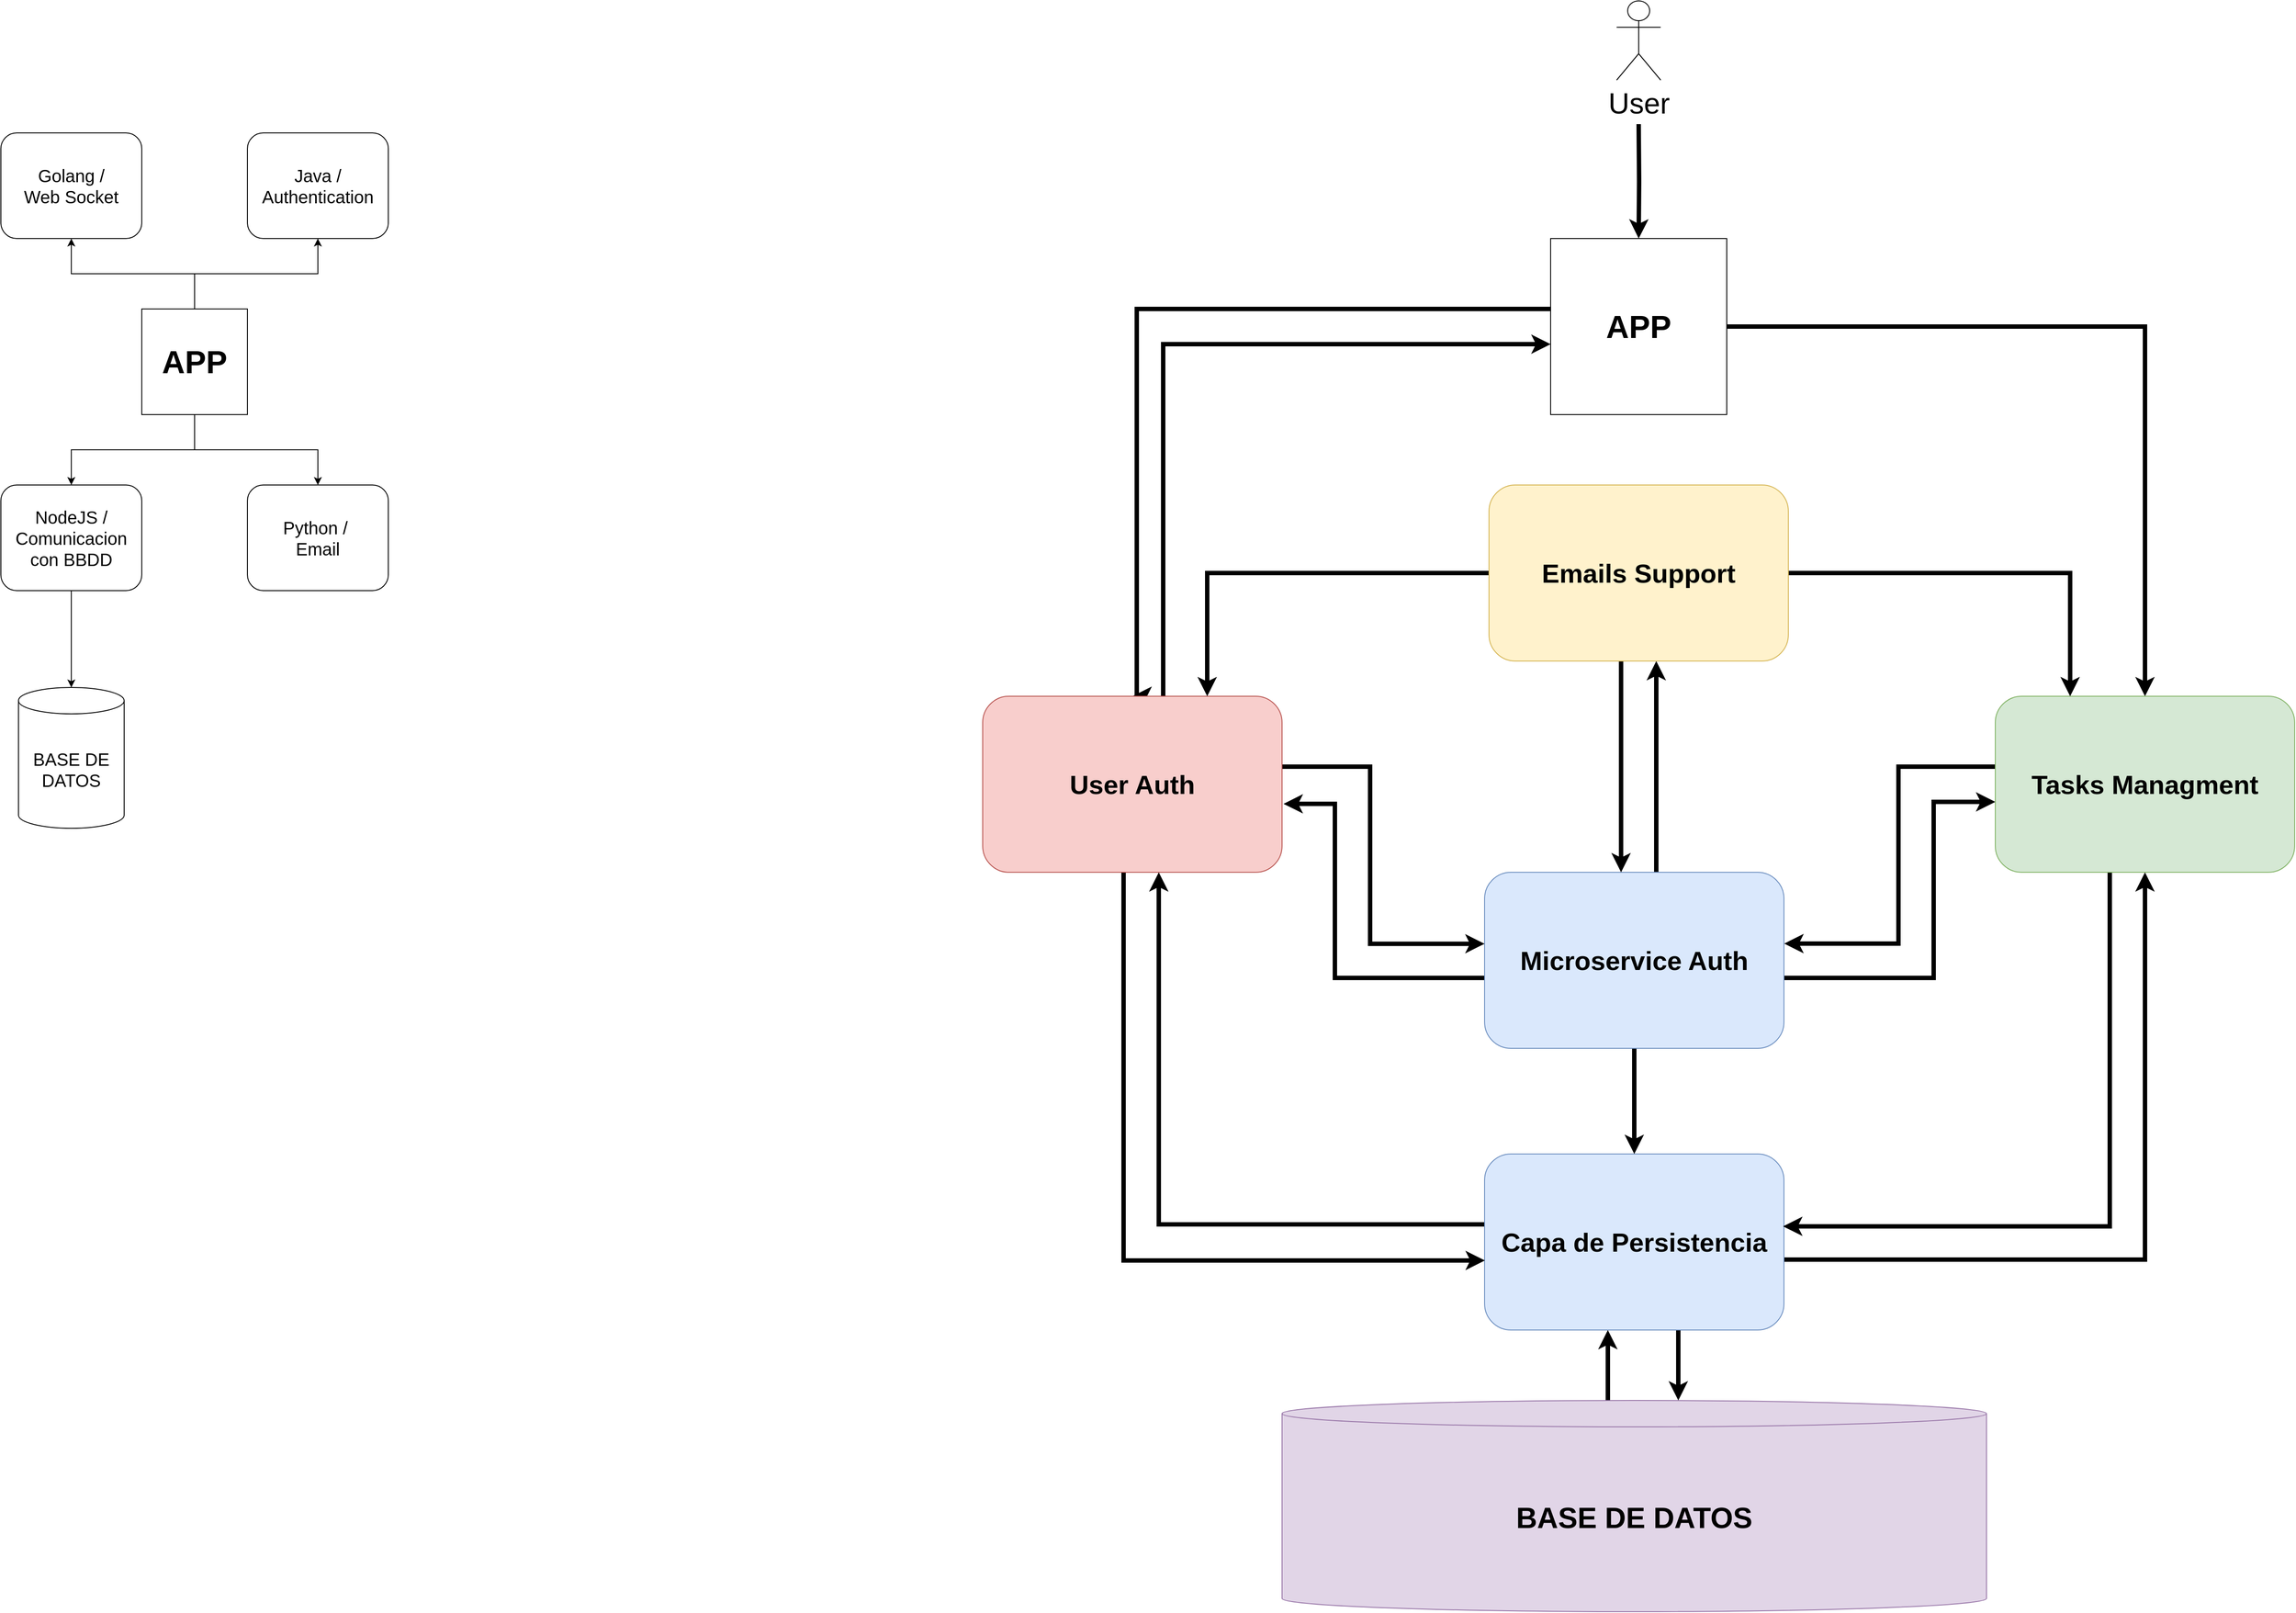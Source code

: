 <mxfile version="20.7.4" type="device"><diagram id="yOAmSACb7KyaXWgW7YCT" name="Page-1"><mxGraphModel dx="3151" dy="1822" grid="1" gridSize="10" guides="1" tooltips="1" connect="1" arrows="1" fold="1" page="1" pageScale="1" pageWidth="4681" pageHeight="3300" math="0" shadow="0"><root><mxCell id="0"/><mxCell id="1" parent="0"/><mxCell id="VXRPiNmaNB88ghL95mTD-3" style="edgeStyle=orthogonalEdgeStyle;rounded=0;orthogonalLoop=1;jettySize=auto;html=1;entryX=0.5;entryY=1;entryDx=0;entryDy=0;fontSize=20;" parent="1" source="VXRPiNmaNB88ghL95mTD-1" target="VXRPiNmaNB88ghL95mTD-2" edge="1"><mxGeometry relative="1" as="geometry"><Array as="points"><mxPoint x="740" y="320"/><mxPoint x="600" y="320"/></Array></mxGeometry></mxCell><mxCell id="VXRPiNmaNB88ghL95mTD-5" style="edgeStyle=orthogonalEdgeStyle;rounded=0;orthogonalLoop=1;jettySize=auto;html=1;fontSize=20;" parent="1" source="VXRPiNmaNB88ghL95mTD-1" target="VXRPiNmaNB88ghL95mTD-4" edge="1"><mxGeometry relative="1" as="geometry"/></mxCell><mxCell id="VXRPiNmaNB88ghL95mTD-7" style="edgeStyle=orthogonalEdgeStyle;rounded=0;orthogonalLoop=1;jettySize=auto;html=1;entryX=0.5;entryY=0;entryDx=0;entryDy=0;fontSize=20;" parent="1" source="VXRPiNmaNB88ghL95mTD-1" target="VXRPiNmaNB88ghL95mTD-6" edge="1"><mxGeometry relative="1" as="geometry"/></mxCell><mxCell id="VXRPiNmaNB88ghL95mTD-9" style="edgeStyle=orthogonalEdgeStyle;rounded=0;orthogonalLoop=1;jettySize=auto;html=1;fontSize=20;" parent="1" source="VXRPiNmaNB88ghL95mTD-1" target="VXRPiNmaNB88ghL95mTD-8" edge="1"><mxGeometry relative="1" as="geometry"/></mxCell><mxCell id="VXRPiNmaNB88ghL95mTD-1" value="APP" style="whiteSpace=wrap;html=1;aspect=fixed;fontSize=36;fontStyle=1" parent="1" vertex="1"><mxGeometry x="680" y="360" width="120" height="120" as="geometry"/></mxCell><mxCell id="VXRPiNmaNB88ghL95mTD-2" value="Golang /&lt;br style=&quot;font-size: 20px;&quot;&gt;Web Socket" style="rounded=1;whiteSpace=wrap;html=1;fontSize=20;" parent="1" vertex="1"><mxGeometry x="520" y="160" width="160" height="120" as="geometry"/></mxCell><mxCell id="VXRPiNmaNB88ghL95mTD-4" value="Java /&lt;br style=&quot;font-size: 20px;&quot;&gt;Authentication" style="rounded=1;whiteSpace=wrap;html=1;fontSize=20;" parent="1" vertex="1"><mxGeometry x="800" y="160" width="160" height="120" as="geometry"/></mxCell><mxCell id="VXRPiNmaNB88ghL95mTD-11" style="edgeStyle=orthogonalEdgeStyle;rounded=0;orthogonalLoop=1;jettySize=auto;html=1;entryX=0.5;entryY=0;entryDx=0;entryDy=0;entryPerimeter=0;fontSize=20;" parent="1" source="VXRPiNmaNB88ghL95mTD-6" target="VXRPiNmaNB88ghL95mTD-10" edge="1"><mxGeometry relative="1" as="geometry"/></mxCell><mxCell id="VXRPiNmaNB88ghL95mTD-6" value="NodeJS /&lt;br style=&quot;font-size: 20px;&quot;&gt;Comunicacion con BBDD" style="rounded=1;whiteSpace=wrap;html=1;fontSize=20;" parent="1" vertex="1"><mxGeometry x="520" y="560" width="160" height="120" as="geometry"/></mxCell><mxCell id="VXRPiNmaNB88ghL95mTD-8" value="Python /&amp;nbsp;&lt;br&gt;Email" style="rounded=1;whiteSpace=wrap;html=1;fontSize=20;align=center;" parent="1" vertex="1"><mxGeometry x="800" y="560" width="160" height="120" as="geometry"/></mxCell><mxCell id="VXRPiNmaNB88ghL95mTD-10" value="BASE DE DATOS" style="shape=cylinder3;whiteSpace=wrap;html=1;boundedLbl=1;backgroundOutline=1;size=15;fontSize=20;" parent="1" vertex="1"><mxGeometry x="540" y="790" width="120" height="160" as="geometry"/></mxCell><mxCell id="Dt5onM1K3RIIAqnpiTck-15" style="edgeStyle=orthogonalEdgeStyle;rounded=0;orthogonalLoop=1;jettySize=auto;html=1;entryX=0.5;entryY=0;entryDx=0;entryDy=0;strokeWidth=5;fontSize=33;" edge="1" parent="1" source="Dt5onM1K3RIIAqnpiTck-1" target="Dt5onM1K3RIIAqnpiTck-8"><mxGeometry relative="1" as="geometry"><Array as="points"><mxPoint x="1810" y="360"/></Array></mxGeometry></mxCell><mxCell id="Dt5onM1K3RIIAqnpiTck-20" style="edgeStyle=orthogonalEdgeStyle;rounded=0;orthogonalLoop=1;jettySize=auto;html=1;entryX=0.5;entryY=0;entryDx=0;entryDy=0;strokeWidth=5;fontSize=33;" edge="1" parent="1" source="Dt5onM1K3RIIAqnpiTck-1" target="Dt5onM1K3RIIAqnpiTck-19"><mxGeometry relative="1" as="geometry"/></mxCell><mxCell id="Dt5onM1K3RIIAqnpiTck-1" value="APP" style="whiteSpace=wrap;html=1;aspect=fixed;fontSize=36;fontStyle=1" vertex="1" parent="1"><mxGeometry x="2280" y="280" width="200" height="200" as="geometry"/></mxCell><mxCell id="Dt5onM1K3RIIAqnpiTck-5" style="edgeStyle=orthogonalEdgeStyle;rounded=0;orthogonalLoop=1;jettySize=auto;html=1;fontSize=33;strokeWidth=5;" edge="1" parent="1" source="Dt5onM1K3RIIAqnpiTck-2" target="Dt5onM1K3RIIAqnpiTck-3"><mxGeometry relative="1" as="geometry"><Array as="points"><mxPoint x="2345" y="1560"/><mxPoint x="2345" y="1560"/></Array></mxGeometry></mxCell><mxCell id="Dt5onM1K3RIIAqnpiTck-2" value="BASE DE DATOS" style="shape=cylinder3;whiteSpace=wrap;html=1;boundedLbl=1;backgroundOutline=1;size=15;fontSize=33;fillColor=#e1d5e7;strokeColor=#9673a6;fontStyle=1" vertex="1" parent="1"><mxGeometry x="1975" y="1600" width="800" height="240" as="geometry"/></mxCell><mxCell id="Dt5onM1K3RIIAqnpiTck-4" value="" style="edgeStyle=orthogonalEdgeStyle;rounded=0;orthogonalLoop=1;jettySize=auto;html=1;fontSize=30;strokeWidth=5;" edge="1" parent="1" source="Dt5onM1K3RIIAqnpiTck-3" target="Dt5onM1K3RIIAqnpiTck-2"><mxGeometry relative="1" as="geometry"><Array as="points"><mxPoint x="2425" y="1560"/><mxPoint x="2425" y="1560"/></Array></mxGeometry></mxCell><mxCell id="Dt5onM1K3RIIAqnpiTck-18" style="edgeStyle=orthogonalEdgeStyle;rounded=0;orthogonalLoop=1;jettySize=auto;html=1;strokeWidth=5;fontSize=33;" edge="1" parent="1" source="Dt5onM1K3RIIAqnpiTck-3" target="Dt5onM1K3RIIAqnpiTck-8"><mxGeometry relative="1" as="geometry"><Array as="points"><mxPoint x="1835" y="1400"/></Array></mxGeometry></mxCell><mxCell id="Dt5onM1K3RIIAqnpiTck-24" style="edgeStyle=orthogonalEdgeStyle;rounded=0;orthogonalLoop=1;jettySize=auto;html=1;strokeWidth=5;fontSize=33;" edge="1" parent="1" source="Dt5onM1K3RIIAqnpiTck-3" target="Dt5onM1K3RIIAqnpiTck-19"><mxGeometry relative="1" as="geometry"><Array as="points"><mxPoint x="2955" y="1440"/></Array></mxGeometry></mxCell><mxCell id="Dt5onM1K3RIIAqnpiTck-3" value="Capa de Persistencia" style="rounded=1;whiteSpace=wrap;html=1;fontSize=30;fillColor=#dae8fc;strokeColor=#6c8ebf;fontStyle=1" vertex="1" parent="1"><mxGeometry x="2205" y="1320" width="340" height="200" as="geometry"/></mxCell><mxCell id="Dt5onM1K3RIIAqnpiTck-7" style="edgeStyle=orthogonalEdgeStyle;rounded=0;orthogonalLoop=1;jettySize=auto;html=1;strokeWidth=5;fontSize=33;" edge="1" parent="1" source="Dt5onM1K3RIIAqnpiTck-6" target="Dt5onM1K3RIIAqnpiTck-3"><mxGeometry relative="1" as="geometry"/></mxCell><mxCell id="Dt5onM1K3RIIAqnpiTck-22" style="edgeStyle=orthogonalEdgeStyle;rounded=0;orthogonalLoop=1;jettySize=auto;html=1;strokeWidth=5;fontSize=33;" edge="1" parent="1" source="Dt5onM1K3RIIAqnpiTck-6"><mxGeometry relative="1" as="geometry"><mxPoint x="2785" y="920" as="targetPoint"/><Array as="points"><mxPoint x="2715" y="1120"/><mxPoint x="2715" y="920"/><mxPoint x="2785" y="920"/></Array></mxGeometry></mxCell><mxCell id="Dt5onM1K3RIIAqnpiTck-28" style="edgeStyle=orthogonalEdgeStyle;rounded=0;orthogonalLoop=1;jettySize=auto;html=1;entryX=1.005;entryY=0.611;entryDx=0;entryDy=0;entryPerimeter=0;strokeWidth=5;fontSize=33;" edge="1" parent="1" source="Dt5onM1K3RIIAqnpiTck-6" target="Dt5onM1K3RIIAqnpiTck-8"><mxGeometry relative="1" as="geometry"><Array as="points"><mxPoint x="2035" y="1120"/><mxPoint x="2035" y="922"/></Array></mxGeometry></mxCell><mxCell id="Dt5onM1K3RIIAqnpiTck-31" style="edgeStyle=orthogonalEdgeStyle;rounded=0;orthogonalLoop=1;jettySize=auto;html=1;strokeWidth=5;fontSize=33;" edge="1" parent="1" source="Dt5onM1K3RIIAqnpiTck-6" target="Dt5onM1K3RIIAqnpiTck-25"><mxGeometry relative="1" as="geometry"><Array as="points"><mxPoint x="2400" y="830"/><mxPoint x="2400" y="830"/></Array></mxGeometry></mxCell><mxCell id="Dt5onM1K3RIIAqnpiTck-6" value="Microservice Auth" style="rounded=1;whiteSpace=wrap;html=1;fontSize=30;fillColor=#dae8fc;strokeColor=#6c8ebf;fontStyle=1" vertex="1" parent="1"><mxGeometry x="2205" y="1000" width="340" height="200" as="geometry"/></mxCell><mxCell id="Dt5onM1K3RIIAqnpiTck-16" style="edgeStyle=orthogonalEdgeStyle;rounded=0;orthogonalLoop=1;jettySize=auto;html=1;strokeWidth=5;fontSize=33;" edge="1" parent="1" source="Dt5onM1K3RIIAqnpiTck-8" target="Dt5onM1K3RIIAqnpiTck-1"><mxGeometry relative="1" as="geometry"><Array as="points"><mxPoint x="1840" y="400"/></Array></mxGeometry></mxCell><mxCell id="Dt5onM1K3RIIAqnpiTck-17" style="edgeStyle=orthogonalEdgeStyle;rounded=0;orthogonalLoop=1;jettySize=auto;html=1;entryX=0.001;entryY=0.605;entryDx=0;entryDy=0;entryPerimeter=0;strokeWidth=5;fontSize=33;" edge="1" parent="1" source="Dt5onM1K3RIIAqnpiTck-8" target="Dt5onM1K3RIIAqnpiTck-3"><mxGeometry relative="1" as="geometry"><Array as="points"><mxPoint x="1795" y="1441"/></Array></mxGeometry></mxCell><mxCell id="Dt5onM1K3RIIAqnpiTck-29" style="edgeStyle=orthogonalEdgeStyle;rounded=0;orthogonalLoop=1;jettySize=auto;html=1;entryX=0;entryY=0.406;entryDx=0;entryDy=0;entryPerimeter=0;strokeWidth=5;fontSize=33;" edge="1" parent="1" source="Dt5onM1K3RIIAqnpiTck-8" target="Dt5onM1K3RIIAqnpiTck-6"><mxGeometry relative="1" as="geometry"><Array as="points"><mxPoint x="2075" y="880"/><mxPoint x="2075" y="1081"/></Array></mxGeometry></mxCell><mxCell id="Dt5onM1K3RIIAqnpiTck-8" value="User Auth" style="rounded=1;whiteSpace=wrap;html=1;fontSize=30;fillColor=#f8cecc;strokeColor=#b85450;fontStyle=1" vertex="1" parent="1"><mxGeometry x="1635" y="800" width="340" height="200" as="geometry"/></mxCell><mxCell id="Dt5onM1K3RIIAqnpiTck-14" style="edgeStyle=orthogonalEdgeStyle;rounded=0;orthogonalLoop=1;jettySize=auto;html=1;entryX=0.5;entryY=0;entryDx=0;entryDy=0;strokeWidth=5;fontSize=33;" edge="1" parent="1" target="Dt5onM1K3RIIAqnpiTck-1"><mxGeometry relative="1" as="geometry"><mxPoint x="2380" y="150" as="sourcePoint"/></mxGeometry></mxCell><mxCell id="Dt5onM1K3RIIAqnpiTck-11" value="User" style="shape=umlActor;verticalLabelPosition=bottom;verticalAlign=top;html=1;outlineConnect=0;fontSize=33;" vertex="1" parent="1"><mxGeometry x="2355" y="10" width="50" height="90" as="geometry"/></mxCell><mxCell id="Dt5onM1K3RIIAqnpiTck-21" style="edgeStyle=orthogonalEdgeStyle;rounded=0;orthogonalLoop=1;jettySize=auto;html=1;entryX=1.001;entryY=0.405;entryDx=0;entryDy=0;entryPerimeter=0;strokeWidth=5;fontSize=33;" edge="1" parent="1" source="Dt5onM1K3RIIAqnpiTck-19" target="Dt5onM1K3RIIAqnpiTck-6"><mxGeometry relative="1" as="geometry"><Array as="points"><mxPoint x="2675" y="880"/><mxPoint x="2675" y="1081"/></Array></mxGeometry></mxCell><mxCell id="Dt5onM1K3RIIAqnpiTck-23" style="edgeStyle=orthogonalEdgeStyle;rounded=0;orthogonalLoop=1;jettySize=auto;html=1;entryX=0.997;entryY=0.411;entryDx=0;entryDy=0;entryPerimeter=0;strokeWidth=5;fontSize=33;" edge="1" parent="1" source="Dt5onM1K3RIIAqnpiTck-19" target="Dt5onM1K3RIIAqnpiTck-3"><mxGeometry relative="1" as="geometry"><Array as="points"><mxPoint x="2915" y="1402"/></Array></mxGeometry></mxCell><mxCell id="Dt5onM1K3RIIAqnpiTck-19" value="Tasks Managment" style="rounded=1;whiteSpace=wrap;html=1;fontSize=30;fillColor=#d5e8d4;strokeColor=#82b366;fontStyle=1" vertex="1" parent="1"><mxGeometry x="2785" y="800" width="340" height="200" as="geometry"/></mxCell><mxCell id="Dt5onM1K3RIIAqnpiTck-30" style="edgeStyle=orthogonalEdgeStyle;rounded=0;orthogonalLoop=1;jettySize=auto;html=1;strokeWidth=5;fontSize=33;" edge="1" parent="1" source="Dt5onM1K3RIIAqnpiTck-25" target="Dt5onM1K3RIIAqnpiTck-6"><mxGeometry relative="1" as="geometry"><Array as="points"><mxPoint x="2360" y="940"/><mxPoint x="2360" y="940"/></Array></mxGeometry></mxCell><mxCell id="Dt5onM1K3RIIAqnpiTck-32" style="edgeStyle=orthogonalEdgeStyle;rounded=0;orthogonalLoop=1;jettySize=auto;html=1;entryX=0.75;entryY=0;entryDx=0;entryDy=0;strokeWidth=5;fontSize=33;" edge="1" parent="1" source="Dt5onM1K3RIIAqnpiTck-25" target="Dt5onM1K3RIIAqnpiTck-8"><mxGeometry relative="1" as="geometry"/></mxCell><mxCell id="Dt5onM1K3RIIAqnpiTck-33" style="edgeStyle=orthogonalEdgeStyle;rounded=0;orthogonalLoop=1;jettySize=auto;html=1;entryX=0.25;entryY=0;entryDx=0;entryDy=0;strokeWidth=5;fontSize=33;" edge="1" parent="1" source="Dt5onM1K3RIIAqnpiTck-25" target="Dt5onM1K3RIIAqnpiTck-19"><mxGeometry relative="1" as="geometry"/></mxCell><mxCell id="Dt5onM1K3RIIAqnpiTck-25" value="Emails Support" style="rounded=1;whiteSpace=wrap;html=1;fontSize=30;fillColor=#fff2cc;strokeColor=#d6b656;fontStyle=1" vertex="1" parent="1"><mxGeometry x="2210" y="560" width="340" height="200" as="geometry"/></mxCell></root></mxGraphModel></diagram></mxfile>